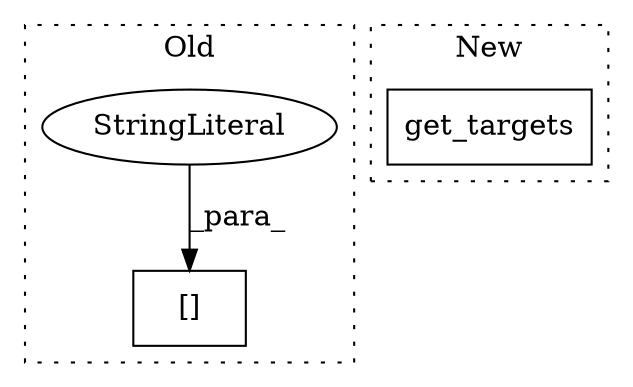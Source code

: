 digraph G {
subgraph cluster0 {
1 [label="[]" a="2" s="975,990" l="7,1" shape="box"];
3 [label="StringLiteral" a="45" s="982" l="8" shape="ellipse"];
label = "Old";
style="dotted";
}
subgraph cluster1 {
2 [label="get_targets" a="32" s="983,1012" l="12,1" shape="box"];
label = "New";
style="dotted";
}
3 -> 1 [label="_para_"];
}